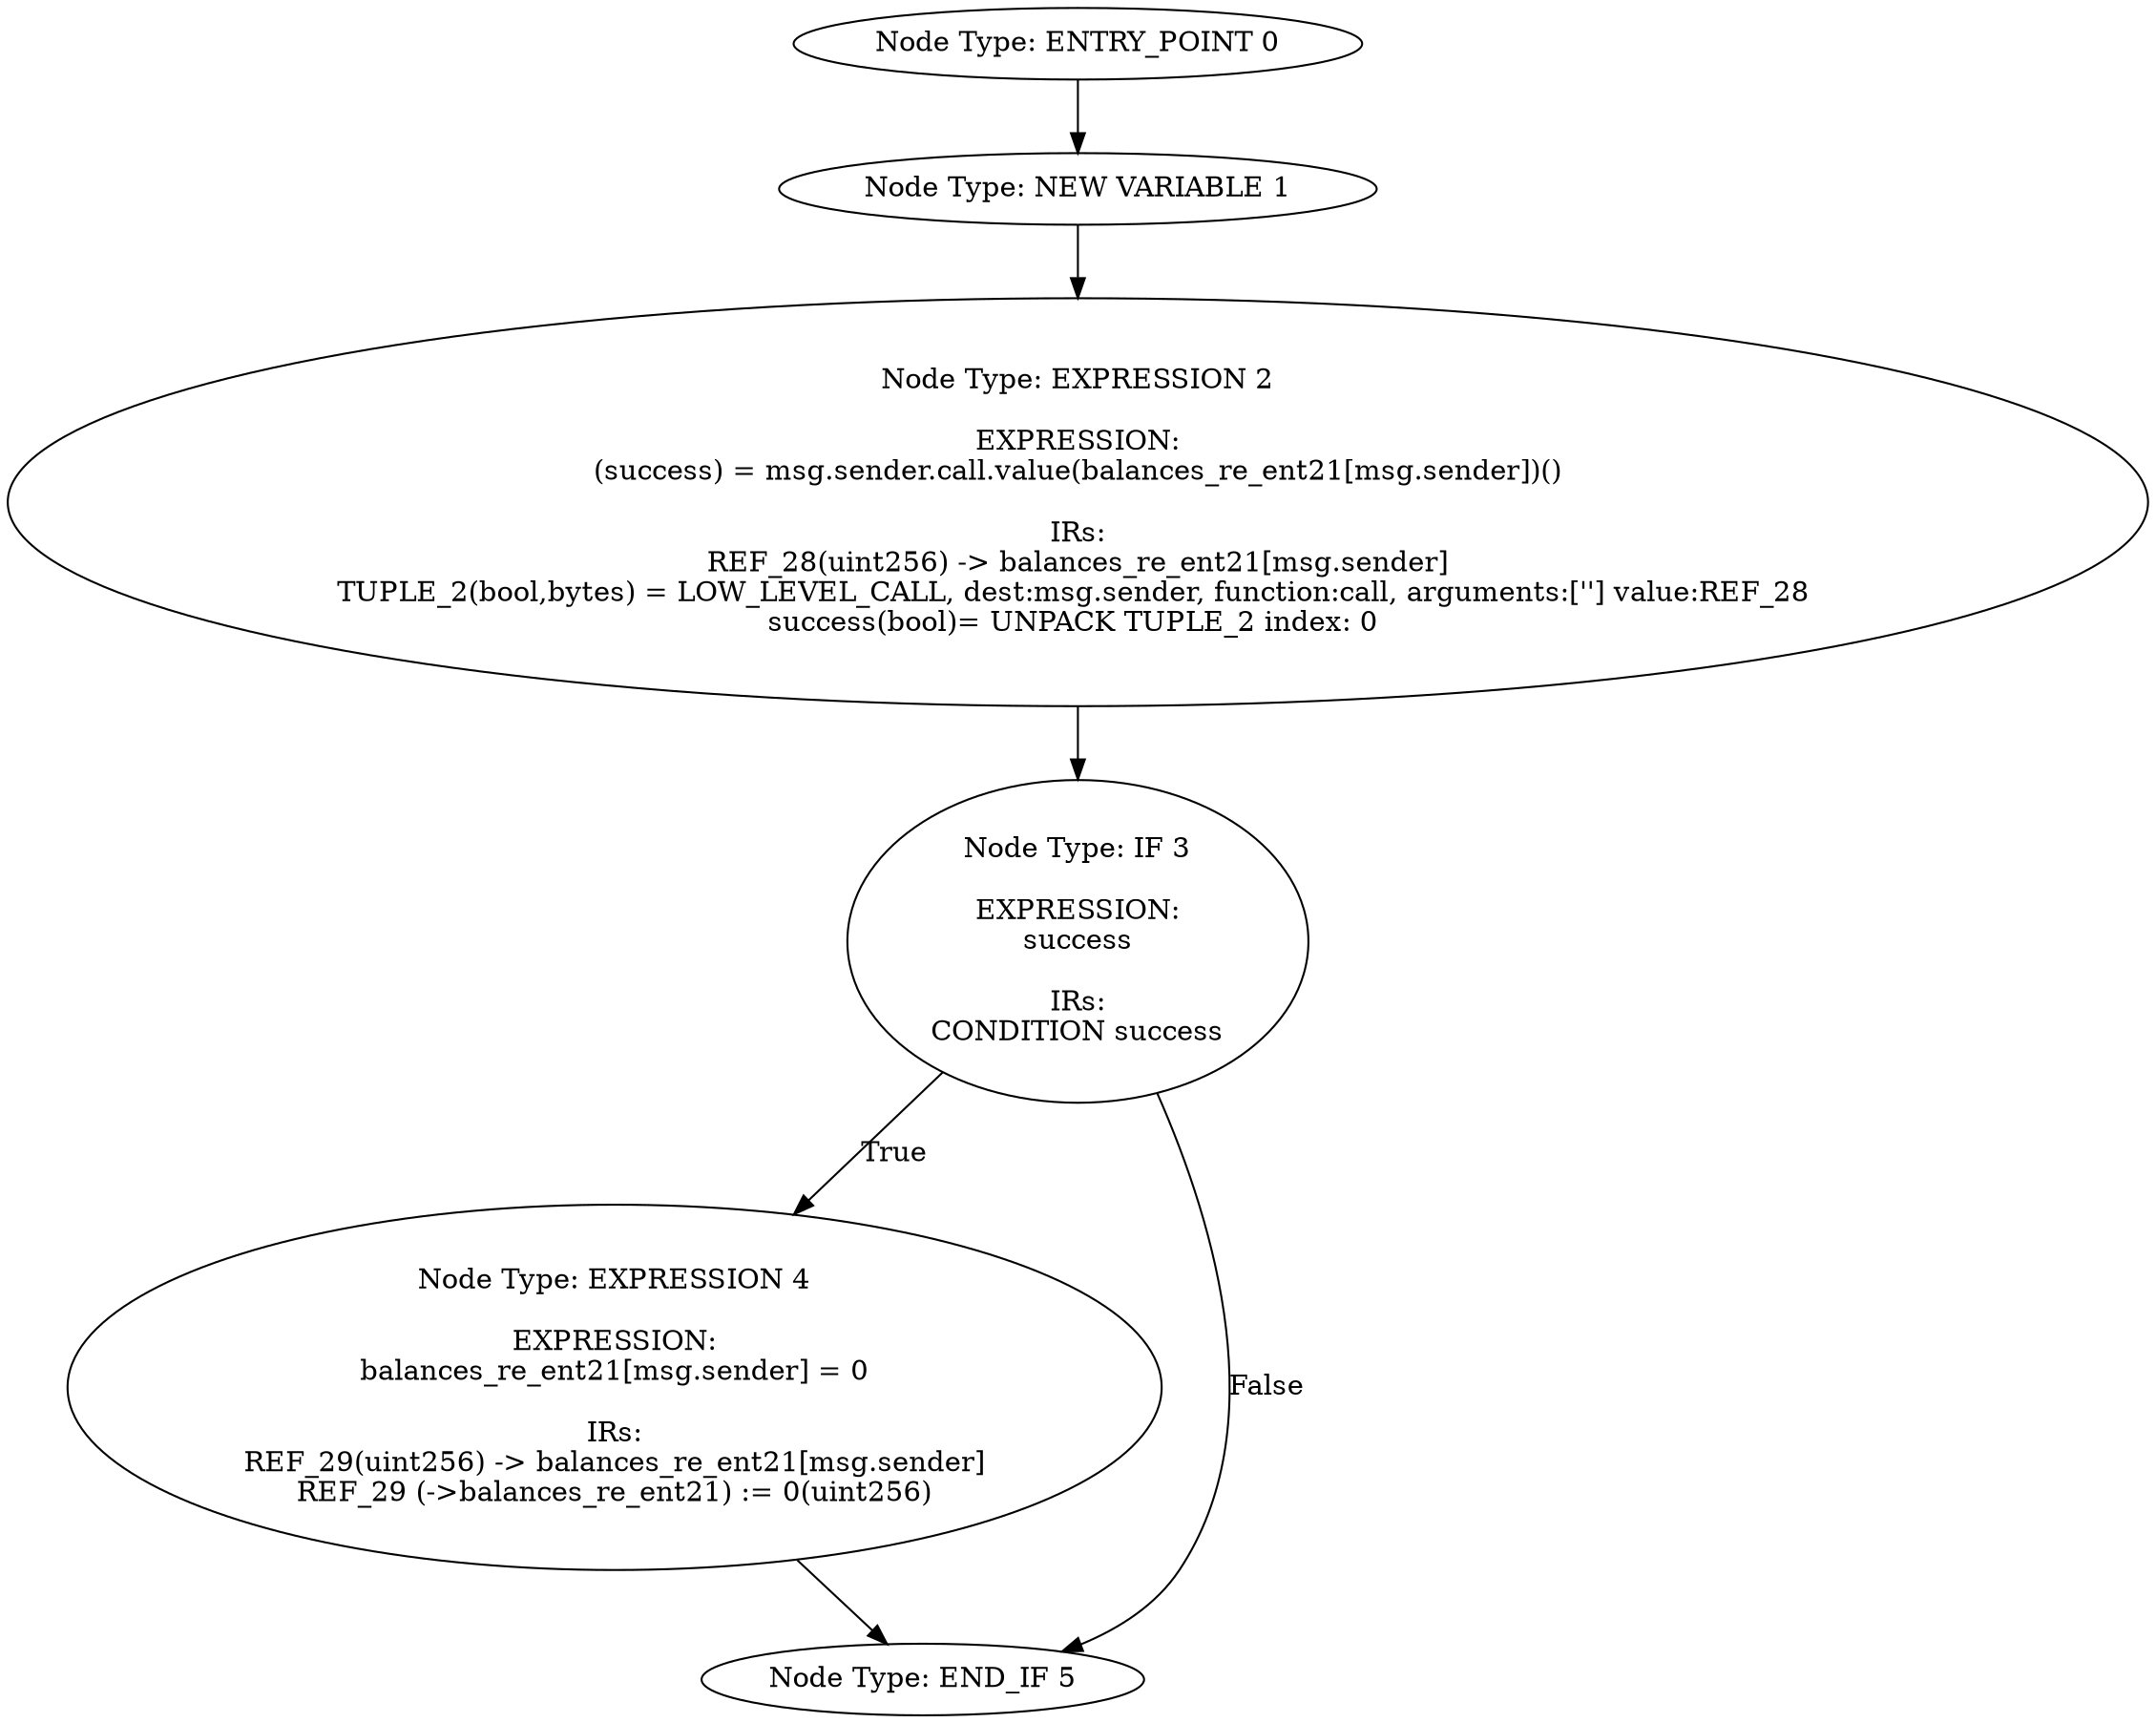 digraph{
0[label="Node Type: ENTRY_POINT 0
"];
0->1;
1[label="Node Type: NEW VARIABLE 1
"];
1->2;
2[label="Node Type: EXPRESSION 2

EXPRESSION:
(success) = msg.sender.call.value(balances_re_ent21[msg.sender])()

IRs:
REF_28(uint256) -> balances_re_ent21[msg.sender]
TUPLE_2(bool,bytes) = LOW_LEVEL_CALL, dest:msg.sender, function:call, arguments:[''] value:REF_28 
success(bool)= UNPACK TUPLE_2 index: 0 "];
2->3;
3[label="Node Type: IF 3

EXPRESSION:
success

IRs:
CONDITION success"];
3->4[label="True"];
3->5[label="False"];
4[label="Node Type: EXPRESSION 4

EXPRESSION:
balances_re_ent21[msg.sender] = 0

IRs:
REF_29(uint256) -> balances_re_ent21[msg.sender]
REF_29 (->balances_re_ent21) := 0(uint256)"];
4->5;
5[label="Node Type: END_IF 5
"];
}
